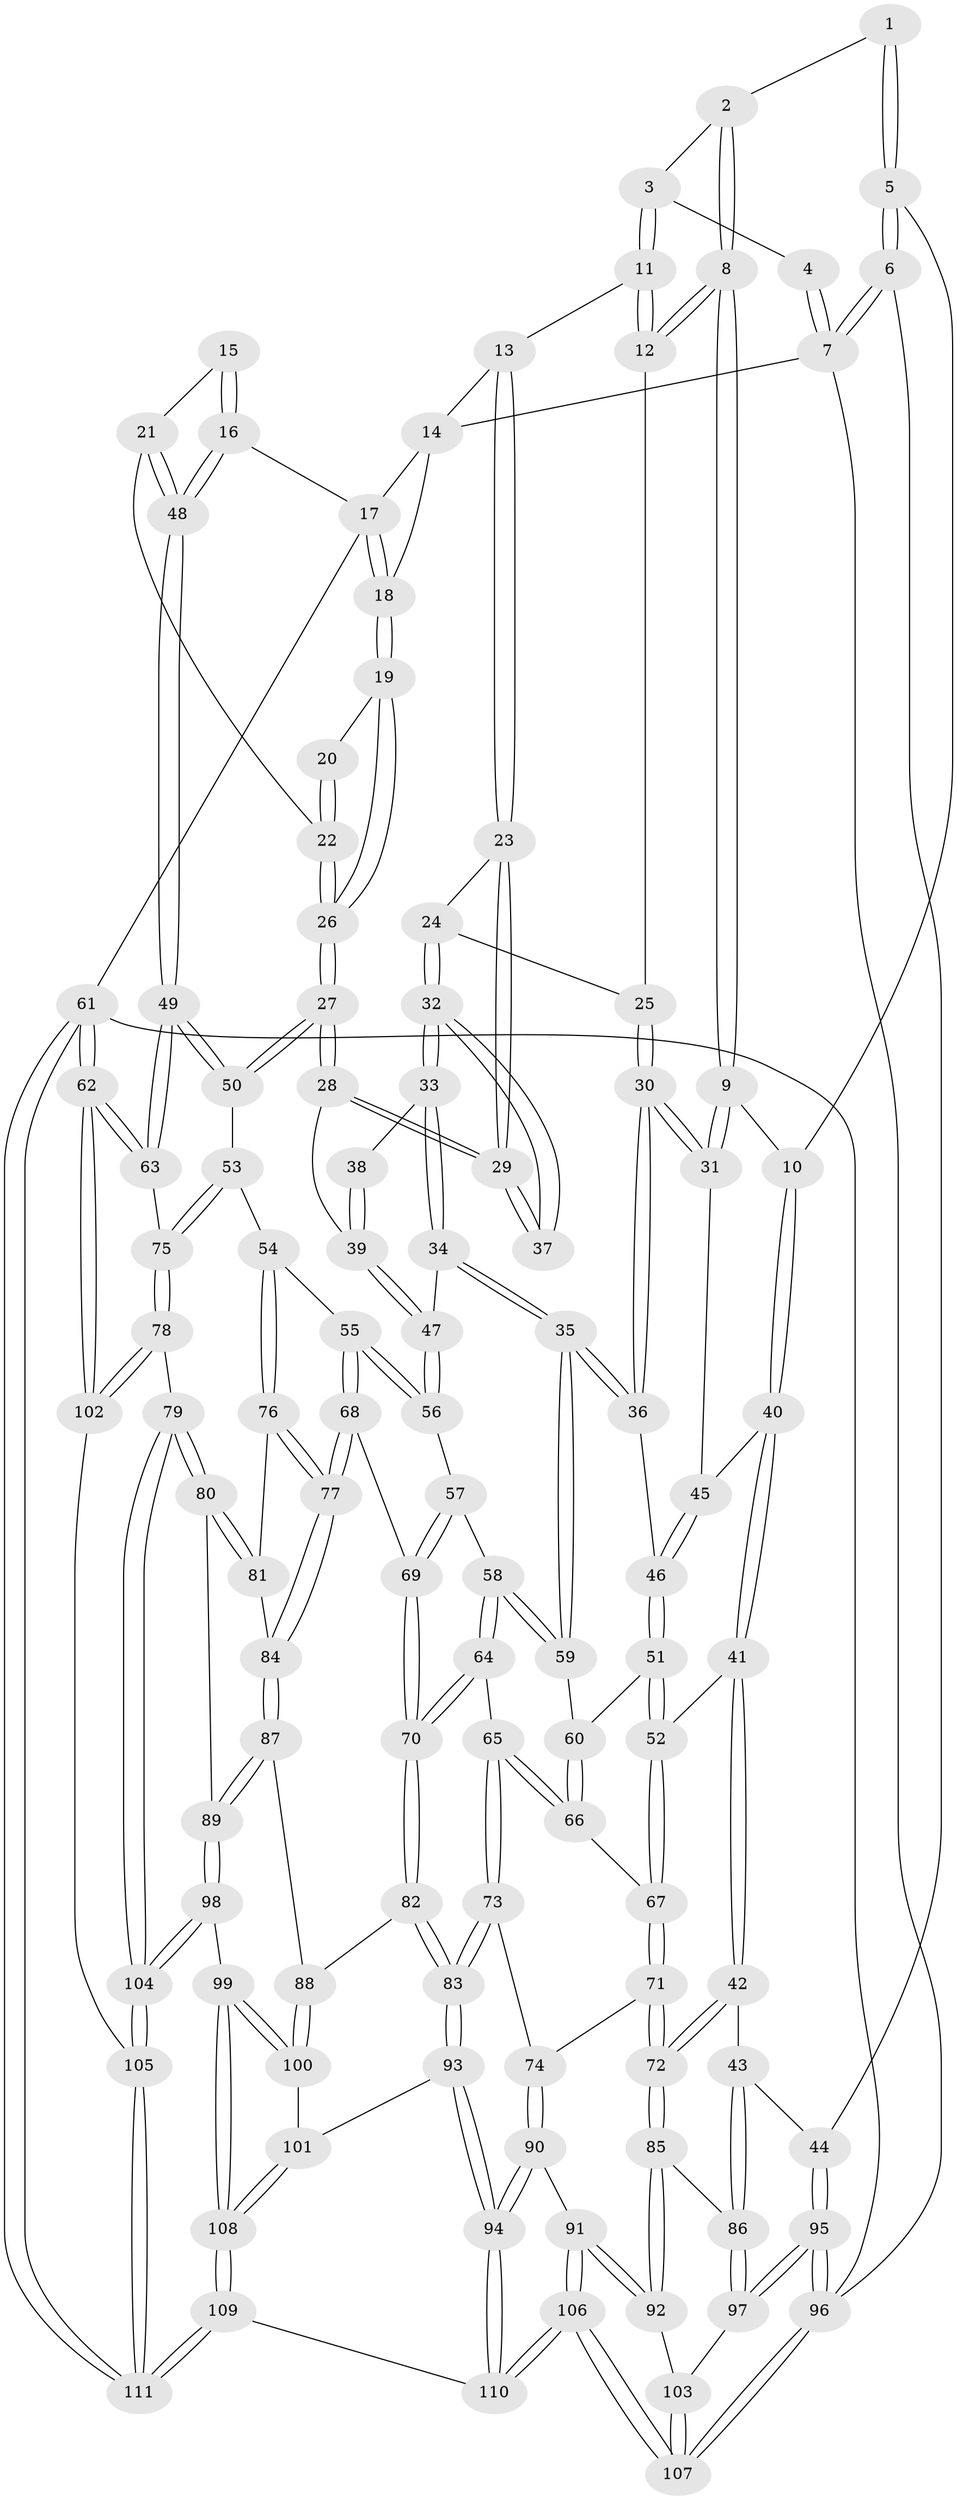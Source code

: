 // coarse degree distribution, {4: 0.2727272727272727, 3: 0.07792207792207792, 5: 0.4935064935064935, 6: 0.11688311688311688, 8: 0.012987012987012988, 9: 0.012987012987012988, 7: 0.012987012987012988}
// Generated by graph-tools (version 1.1) at 2025/04/03/04/25 22:04:33]
// undirected, 111 vertices, 274 edges
graph export_dot {
graph [start="1"]
  node [color=gray90,style=filled];
  1 [pos="+0.0598756112919925+0"];
  2 [pos="+0.1996034210155017+0.06157565561988109"];
  3 [pos="+0.4751646096593578+0"];
  4 [pos="+0+0"];
  5 [pos="+0.08510162660064009+0.23318802532892333"];
  6 [pos="+0+0.29325104700583304"];
  7 [pos="+0+0"];
  8 [pos="+0.22942945658533134+0.17044483584299666"];
  9 [pos="+0.1958821752026217+0.2081131205943118"];
  10 [pos="+0.08895124271244165+0.2341979255437598"];
  11 [pos="+0.49507254075154394+0"];
  12 [pos="+0.3349627707485286+0.13923162666367167"];
  13 [pos="+0.5684538714003666+0"];
  14 [pos="+0.7215828658776376+0"];
  15 [pos="+0.9502532812042116+0.0911131062041275"];
  16 [pos="+1+0.055319484251396926"];
  17 [pos="+1+0"];
  18 [pos="+0.8329830692421727+0.03630992549641546"];
  19 [pos="+0.8359658526764545+0.04373296308523985"];
  20 [pos="+0.9016929058465948+0.07341987461950737"];
  21 [pos="+1+0.2838934143487719"];
  22 [pos="+0.9730779948121756+0.28265920238666586"];
  23 [pos="+0.5795331263291159+0.10657109975139431"];
  24 [pos="+0.45251031434245265+0.21982497223968708"];
  25 [pos="+0.3891996183403632+0.20539768704215433"];
  26 [pos="+0.8024442622484467+0.28642518943944"];
  27 [pos="+0.7650970797399482+0.31754130952582377"];
  28 [pos="+0.7404185735910006+0.307818182469342"];
  29 [pos="+0.6506259505621584+0.25441277519690453"];
  30 [pos="+0.3434892465766655+0.3579045368238279"];
  31 [pos="+0.2865955355248889+0.3298679953486001"];
  32 [pos="+0.4658653698295486+0.24910276860996702"];
  33 [pos="+0.46483634934389734+0.340238641513951"];
  34 [pos="+0.43521389437781366+0.38581188677791434"];
  35 [pos="+0.3862089362482903+0.40837936165364686"];
  36 [pos="+0.3742982501895811+0.3989610172977957"];
  37 [pos="+0.6128003951568215+0.2714172485981142"];
  38 [pos="+0.5703549107247845+0.3047992239618472"];
  39 [pos="+0.5501599743991429+0.4142888587778835"];
  40 [pos="+0.13780076148974144+0.3919282797079143"];
  41 [pos="+0.12223781862350232+0.5231476989581558"];
  42 [pos="+0.025651557459855485+0.5484626495479934"];
  43 [pos="+0+0.5533320675866404"];
  44 [pos="+0+0.5280132616680097"];
  45 [pos="+0.2330009130086458+0.36913310071620825"];
  46 [pos="+0.2303057447373169+0.4475057179244123"];
  47 [pos="+0.545039893272909+0.4205572156962457"];
  48 [pos="+1+0.3433956768147329"];
  49 [pos="+1+0.43657077026928576"];
  50 [pos="+0.7731340990075167+0.4912607700833094"];
  51 [pos="+0.18182930473526154+0.4881732353788608"];
  52 [pos="+0.12261927334280559+0.5232662811348138"];
  53 [pos="+0.7647807241963642+0.5136135565300134"];
  54 [pos="+0.7457912433663125+0.5253773234306593"];
  55 [pos="+0.6935168122213202+0.5325873452128408"];
  56 [pos="+0.595690585806624+0.5163603526527203"];
  57 [pos="+0.5523484825262962+0.5363214847532047"];
  58 [pos="+0.44684847015198154+0.5445928894125598"];
  59 [pos="+0.38636656934289604+0.44807088914259957"];
  60 [pos="+0.35232918425747695+0.47855522060957273"];
  61 [pos="+1+1"];
  62 [pos="+1+0.8766080917427684"];
  63 [pos="+1+0.6058088712524934"];
  64 [pos="+0.41834155903271464+0.6412654795440914"];
  65 [pos="+0.3240273593110285+0.6536865538297888"];
  66 [pos="+0.2627095272754614+0.5917379680334754"];
  67 [pos="+0.19214967626868815+0.5776623071708014"];
  68 [pos="+0.5731320618647557+0.6886135052101657"];
  69 [pos="+0.5382954878170872+0.6768825659783216"];
  70 [pos="+0.4567572857252936+0.6854213231917902"];
  71 [pos="+0.17820453792231156+0.7320184429334403"];
  72 [pos="+0.14337499683894123+0.7542882057556531"];
  73 [pos="+0.30801347585316263+0.6971676232562374"];
  74 [pos="+0.25491405814486634+0.7450477738846092"];
  75 [pos="+0.8636244307403591+0.6174583091482808"];
  76 [pos="+0.7282189841562933+0.6110501001132628"];
  77 [pos="+0.5949030704887737+0.7210737115556743"];
  78 [pos="+0.8752240208169733+0.7808669364472669"];
  79 [pos="+0.7818883098245064+0.8268081856539029"];
  80 [pos="+0.7568183688861975+0.8040216640461226"];
  81 [pos="+0.7194644433947276+0.6859009465682537"];
  82 [pos="+0.449092931344829+0.7842022374878908"];
  83 [pos="+0.4104881920510217+0.8507711963053747"];
  84 [pos="+0.6018435384900541+0.7350249418446354"];
  85 [pos="+0.1181903359551182+0.7905858259535423"];
  86 [pos="+0.06688074994227512+0.7745677927818271"];
  87 [pos="+0.6038039300110347+0.7590275435431972"];
  88 [pos="+0.541172993212114+0.7845440509241486"];
  89 [pos="+0.618948687072232+0.7790835153060406"];
  90 [pos="+0.28959231360772403+0.8887002110125961"];
  91 [pos="+0.16338062367209355+0.8875016160424793"];
  92 [pos="+0.13492332825601552+0.8630539543045509"];
  93 [pos="+0.4085420322791305+0.8590707311773318"];
  94 [pos="+0.345813634477215+0.9173152656537243"];
  95 [pos="+0+0.8982508537970469"];
  96 [pos="+0+1"];
  97 [pos="+0+0.878403906488645"];
  98 [pos="+0.5912542387673736+0.9060456324310118"];
  99 [pos="+0.5896502735720807+0.9060144975154656"];
  100 [pos="+0.5526486251784459+0.8971309437568186"];
  101 [pos="+0.5265602096378736+0.8962109127295032"];
  102 [pos="+1+0.8571803956101237"];
  103 [pos="+0.056547159727969615+0.8957788706857308"];
  104 [pos="+0.7348164954955507+1"];
  105 [pos="+0.7395077954080244+1"];
  106 [pos="+0.056081419632229554+1"];
  107 [pos="+0.047552693072666824+1"];
  108 [pos="+0.4664154416083866+1"];
  109 [pos="+0.3970541880618354+1"];
  110 [pos="+0.36940741814109+1"];
  111 [pos="+0.7394788406756794+1"];
  1 -- 2;
  1 -- 5;
  1 -- 5;
  2 -- 3;
  2 -- 8;
  2 -- 8;
  3 -- 4;
  3 -- 11;
  3 -- 11;
  4 -- 7;
  4 -- 7;
  5 -- 6;
  5 -- 6;
  5 -- 10;
  6 -- 7;
  6 -- 7;
  6 -- 44;
  7 -- 14;
  7 -- 96;
  8 -- 9;
  8 -- 9;
  8 -- 12;
  8 -- 12;
  9 -- 10;
  9 -- 31;
  9 -- 31;
  10 -- 40;
  10 -- 40;
  11 -- 12;
  11 -- 12;
  11 -- 13;
  12 -- 25;
  13 -- 14;
  13 -- 23;
  13 -- 23;
  14 -- 18;
  14 -- 17;
  15 -- 16;
  15 -- 16;
  15 -- 21;
  16 -- 17;
  16 -- 48;
  16 -- 48;
  17 -- 18;
  17 -- 18;
  17 -- 61;
  18 -- 19;
  18 -- 19;
  19 -- 20;
  19 -- 26;
  19 -- 26;
  20 -- 22;
  20 -- 22;
  21 -- 22;
  21 -- 48;
  21 -- 48;
  22 -- 26;
  22 -- 26;
  23 -- 24;
  23 -- 29;
  23 -- 29;
  24 -- 25;
  24 -- 32;
  24 -- 32;
  25 -- 30;
  25 -- 30;
  26 -- 27;
  26 -- 27;
  27 -- 28;
  27 -- 28;
  27 -- 50;
  27 -- 50;
  28 -- 29;
  28 -- 29;
  28 -- 39;
  29 -- 37;
  29 -- 37;
  30 -- 31;
  30 -- 31;
  30 -- 36;
  30 -- 36;
  31 -- 45;
  32 -- 33;
  32 -- 33;
  32 -- 37;
  32 -- 37;
  33 -- 34;
  33 -- 34;
  33 -- 38;
  34 -- 35;
  34 -- 35;
  34 -- 47;
  35 -- 36;
  35 -- 36;
  35 -- 59;
  35 -- 59;
  36 -- 46;
  38 -- 39;
  38 -- 39;
  39 -- 47;
  39 -- 47;
  40 -- 41;
  40 -- 41;
  40 -- 45;
  41 -- 42;
  41 -- 42;
  41 -- 52;
  42 -- 43;
  42 -- 72;
  42 -- 72;
  43 -- 44;
  43 -- 86;
  43 -- 86;
  44 -- 95;
  44 -- 95;
  45 -- 46;
  45 -- 46;
  46 -- 51;
  46 -- 51;
  47 -- 56;
  47 -- 56;
  48 -- 49;
  48 -- 49;
  49 -- 50;
  49 -- 50;
  49 -- 63;
  49 -- 63;
  50 -- 53;
  51 -- 52;
  51 -- 52;
  51 -- 60;
  52 -- 67;
  52 -- 67;
  53 -- 54;
  53 -- 75;
  53 -- 75;
  54 -- 55;
  54 -- 76;
  54 -- 76;
  55 -- 56;
  55 -- 56;
  55 -- 68;
  55 -- 68;
  56 -- 57;
  57 -- 58;
  57 -- 69;
  57 -- 69;
  58 -- 59;
  58 -- 59;
  58 -- 64;
  58 -- 64;
  59 -- 60;
  60 -- 66;
  60 -- 66;
  61 -- 62;
  61 -- 62;
  61 -- 111;
  61 -- 111;
  61 -- 96;
  62 -- 63;
  62 -- 63;
  62 -- 102;
  62 -- 102;
  63 -- 75;
  64 -- 65;
  64 -- 70;
  64 -- 70;
  65 -- 66;
  65 -- 66;
  65 -- 73;
  65 -- 73;
  66 -- 67;
  67 -- 71;
  67 -- 71;
  68 -- 69;
  68 -- 77;
  68 -- 77;
  69 -- 70;
  69 -- 70;
  70 -- 82;
  70 -- 82;
  71 -- 72;
  71 -- 72;
  71 -- 74;
  72 -- 85;
  72 -- 85;
  73 -- 74;
  73 -- 83;
  73 -- 83;
  74 -- 90;
  74 -- 90;
  75 -- 78;
  75 -- 78;
  76 -- 77;
  76 -- 77;
  76 -- 81;
  77 -- 84;
  77 -- 84;
  78 -- 79;
  78 -- 102;
  78 -- 102;
  79 -- 80;
  79 -- 80;
  79 -- 104;
  79 -- 104;
  80 -- 81;
  80 -- 81;
  80 -- 89;
  81 -- 84;
  82 -- 83;
  82 -- 83;
  82 -- 88;
  83 -- 93;
  83 -- 93;
  84 -- 87;
  84 -- 87;
  85 -- 86;
  85 -- 92;
  85 -- 92;
  86 -- 97;
  86 -- 97;
  87 -- 88;
  87 -- 89;
  87 -- 89;
  88 -- 100;
  88 -- 100;
  89 -- 98;
  89 -- 98;
  90 -- 91;
  90 -- 94;
  90 -- 94;
  91 -- 92;
  91 -- 92;
  91 -- 106;
  91 -- 106;
  92 -- 103;
  93 -- 94;
  93 -- 94;
  93 -- 101;
  94 -- 110;
  94 -- 110;
  95 -- 96;
  95 -- 96;
  95 -- 97;
  95 -- 97;
  96 -- 107;
  96 -- 107;
  97 -- 103;
  98 -- 99;
  98 -- 104;
  98 -- 104;
  99 -- 100;
  99 -- 100;
  99 -- 108;
  99 -- 108;
  100 -- 101;
  101 -- 108;
  101 -- 108;
  102 -- 105;
  103 -- 107;
  103 -- 107;
  104 -- 105;
  104 -- 105;
  105 -- 111;
  105 -- 111;
  106 -- 107;
  106 -- 107;
  106 -- 110;
  106 -- 110;
  108 -- 109;
  108 -- 109;
  109 -- 110;
  109 -- 111;
  109 -- 111;
}
